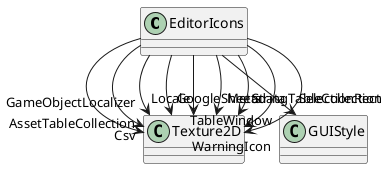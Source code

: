 @startuml
class EditorIcons {
}
EditorIcons --> "AssetTableCollection" Texture2D
EditorIcons --> "Csv" Texture2D
EditorIcons --> "GameObjectLocalizer" Texture2D
EditorIcons --> "GoogleSheets" Texture2D
EditorIcons --> "Locale" Texture2D
EditorIcons --> "Metadata" Texture2D
EditorIcons --> "StringTableCollection" Texture2D
EditorIcons --> "TableWindow" Texture2D
EditorIcons --> "WarningIcon" Texture2D
EditorIcons --> "SelectionRect" GUIStyle
@enduml
